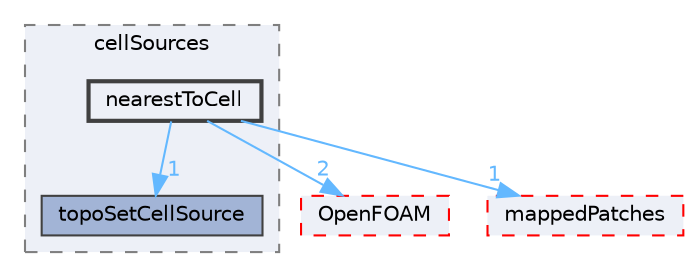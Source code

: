 digraph "src/meshTools/topoSet/cellSources/nearestToCell"
{
 // LATEX_PDF_SIZE
  bgcolor="transparent";
  edge [fontname=Helvetica,fontsize=10,labelfontname=Helvetica,labelfontsize=10];
  node [fontname=Helvetica,fontsize=10,shape=box,height=0.2,width=0.4];
  compound=true
  subgraph clusterdir_7191e266c7adc3c79494645c7d896727 {
    graph [ bgcolor="#edf0f7", pencolor="grey50", label="cellSources", fontname=Helvetica,fontsize=10 style="filled,dashed", URL="dir_7191e266c7adc3c79494645c7d896727.html",tooltip=""]
  dir_4ae62864b70182b5576499dcedbe0929 [label="topoSetCellSource", fillcolor="#a2b4d6", color="grey25", style="filled", URL="dir_4ae62864b70182b5576499dcedbe0929.html",tooltip=""];
  dir_3554fb8df205e9aed5e4dff19d5bbaf1 [label="nearestToCell", fillcolor="#edf0f7", color="grey25", style="filled,bold", URL="dir_3554fb8df205e9aed5e4dff19d5bbaf1.html",tooltip=""];
  }
  dir_c5473ff19b20e6ec4dfe5c310b3778a8 [label="OpenFOAM", fillcolor="#edf0f7", color="red", style="filled,dashed", URL="dir_c5473ff19b20e6ec4dfe5c310b3778a8.html",tooltip=""];
  dir_c77b33f4fcb6ece30dd2aa16d1bc605e [label="mappedPatches", fillcolor="#edf0f7", color="red", style="filled,dashed", URL="dir_c77b33f4fcb6ece30dd2aa16d1bc605e.html",tooltip=""];
  dir_3554fb8df205e9aed5e4dff19d5bbaf1->dir_4ae62864b70182b5576499dcedbe0929 [headlabel="1", labeldistance=1.5 headhref="dir_002522_004075.html" href="dir_002522_004075.html" color="steelblue1" fontcolor="steelblue1"];
  dir_3554fb8df205e9aed5e4dff19d5bbaf1->dir_c5473ff19b20e6ec4dfe5c310b3778a8 [headlabel="2", labeldistance=1.5 headhref="dir_002522_002695.html" href="dir_002522_002695.html" color="steelblue1" fontcolor="steelblue1"];
  dir_3554fb8df205e9aed5e4dff19d5bbaf1->dir_c77b33f4fcb6ece30dd2aa16d1bc605e [headlabel="1", labeldistance=1.5 headhref="dir_002522_002310.html" href="dir_002522_002310.html" color="steelblue1" fontcolor="steelblue1"];
}
